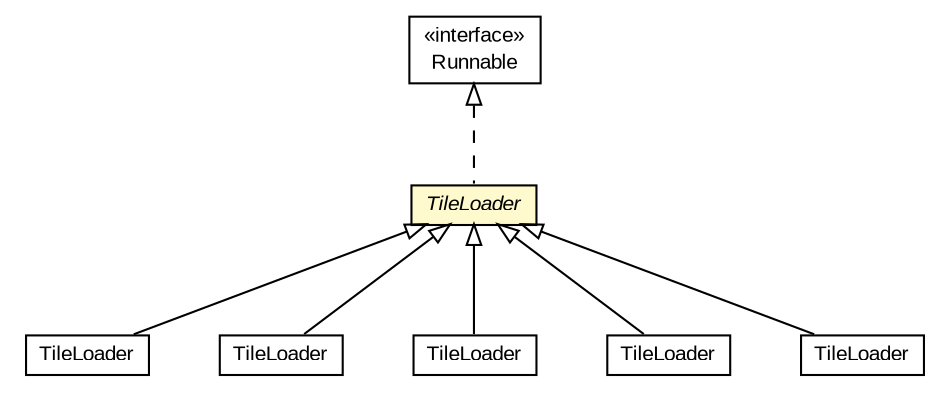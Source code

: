 #!/usr/local/bin/dot
#
# Class diagram 
# Generated by UMLGraph version R5_6-24-gf6e263 (http://www.umlgraph.org/)
#

digraph G {
	edge [fontname="arial",fontsize=10,labelfontname="arial",labelfontsize=10];
	node [fontname="arial",fontsize=10,shape=plaintext];
	nodesep=0.25;
	ranksep=0.5;
	// org.osmdroid.tileprovider.modules.MapTileAssetsProvider.TileLoader
	c65811 [label=<<table title="org.osmdroid.tileprovider.modules.MapTileAssetsProvider.TileLoader" border="0" cellborder="1" cellspacing="0" cellpadding="2" port="p" href="./MapTileAssetsProvider.TileLoader.html">
		<tr><td><table border="0" cellspacing="0" cellpadding="1">
<tr><td align="center" balign="center"> TileLoader </td></tr>
		</table></td></tr>
		</table>>, URL="./MapTileAssetsProvider.TileLoader.html", fontname="arial", fontcolor="black", fontsize=10.0];
	// org.osmdroid.tileprovider.modules.MapTileDownloader.TileLoader
	c65813 [label=<<table title="org.osmdroid.tileprovider.modules.MapTileDownloader.TileLoader" border="0" cellborder="1" cellspacing="0" cellpadding="2" port="p" href="./MapTileDownloader.TileLoader.html">
		<tr><td><table border="0" cellspacing="0" cellpadding="1">
<tr><td align="center" balign="center"> TileLoader </td></tr>
		</table></td></tr>
		</table>>, URL="./MapTileDownloader.TileLoader.html", fontname="arial", fontcolor="black", fontsize=10.0];
	// org.osmdroid.tileprovider.modules.MapTileFileArchiveProvider.TileLoader
	c65815 [label=<<table title="org.osmdroid.tileprovider.modules.MapTileFileArchiveProvider.TileLoader" border="0" cellborder="1" cellspacing="0" cellpadding="2" port="p" href="./MapTileFileArchiveProvider.TileLoader.html">
		<tr><td><table border="0" cellspacing="0" cellpadding="1">
<tr><td align="center" balign="center"> TileLoader </td></tr>
		</table></td></tr>
		</table>>, URL="./MapTileFileArchiveProvider.TileLoader.html", fontname="arial", fontcolor="black", fontsize=10.0];
	// org.osmdroid.tileprovider.modules.MapTileFilesystemProvider.TileLoader
	c65818 [label=<<table title="org.osmdroid.tileprovider.modules.MapTileFilesystemProvider.TileLoader" border="0" cellborder="1" cellspacing="0" cellpadding="2" port="p" href="./MapTileFilesystemProvider.TileLoader.html">
		<tr><td><table border="0" cellspacing="0" cellpadding="1">
<tr><td align="center" balign="center"> TileLoader </td></tr>
		</table></td></tr>
		</table>>, URL="./MapTileFilesystemProvider.TileLoader.html", fontname="arial", fontcolor="black", fontsize=10.0];
	// org.osmdroid.tileprovider.modules.MapTileModuleProviderBase.TileLoader
	c65820 [label=<<table title="org.osmdroid.tileprovider.modules.MapTileModuleProviderBase.TileLoader" border="0" cellborder="1" cellspacing="0" cellpadding="2" port="p" bgcolor="lemonChiffon" href="./MapTileModuleProviderBase.TileLoader.html">
		<tr><td><table border="0" cellspacing="0" cellpadding="1">
<tr><td align="center" balign="center"><font face="arial italic"> TileLoader </font></td></tr>
		</table></td></tr>
		</table>>, URL="./MapTileModuleProviderBase.TileLoader.html", fontname="arial", fontcolor="black", fontsize=10.0];
	// org.osmdroid.tileprovider.modules.MapTileSqlCacheProvider.TileLoader
	c65823 [label=<<table title="org.osmdroid.tileprovider.modules.MapTileSqlCacheProvider.TileLoader" border="0" cellborder="1" cellspacing="0" cellpadding="2" port="p" href="./MapTileSqlCacheProvider.TileLoader.html">
		<tr><td><table border="0" cellspacing="0" cellpadding="1">
<tr><td align="center" balign="center"> TileLoader </td></tr>
		</table></td></tr>
		</table>>, URL="./MapTileSqlCacheProvider.TileLoader.html", fontname="arial", fontcolor="black", fontsize=10.0];
	//org.osmdroid.tileprovider.modules.MapTileAssetsProvider.TileLoader extends org.osmdroid.tileprovider.modules.MapTileModuleProviderBase.TileLoader
	c65820:p -> c65811:p [dir=back,arrowtail=empty];
	//org.osmdroid.tileprovider.modules.MapTileDownloader.TileLoader extends org.osmdroid.tileprovider.modules.MapTileModuleProviderBase.TileLoader
	c65820:p -> c65813:p [dir=back,arrowtail=empty];
	//org.osmdroid.tileprovider.modules.MapTileFileArchiveProvider.TileLoader extends org.osmdroid.tileprovider.modules.MapTileModuleProviderBase.TileLoader
	c65820:p -> c65815:p [dir=back,arrowtail=empty];
	//org.osmdroid.tileprovider.modules.MapTileFilesystemProvider.TileLoader extends org.osmdroid.tileprovider.modules.MapTileModuleProviderBase.TileLoader
	c65820:p -> c65818:p [dir=back,arrowtail=empty];
	//org.osmdroid.tileprovider.modules.MapTileModuleProviderBase.TileLoader implements java.lang.Runnable
	c65976:p -> c65820:p [dir=back,arrowtail=empty,style=dashed];
	//org.osmdroid.tileprovider.modules.MapTileSqlCacheProvider.TileLoader extends org.osmdroid.tileprovider.modules.MapTileModuleProviderBase.TileLoader
	c65820:p -> c65823:p [dir=back,arrowtail=empty];
	// java.lang.Runnable
	c65976 [label=<<table title="java.lang.Runnable" border="0" cellborder="1" cellspacing="0" cellpadding="2" port="p" href="http://java.sun.com/j2se/1.4.2/docs/api/java/lang/Runnable.html">
		<tr><td><table border="0" cellspacing="0" cellpadding="1">
<tr><td align="center" balign="center"> &#171;interface&#187; </td></tr>
<tr><td align="center" balign="center"> Runnable </td></tr>
		</table></td></tr>
		</table>>, URL="http://java.sun.com/j2se/1.4.2/docs/api/java/lang/Runnable.html", fontname="arial", fontcolor="black", fontsize=10.0];
}

